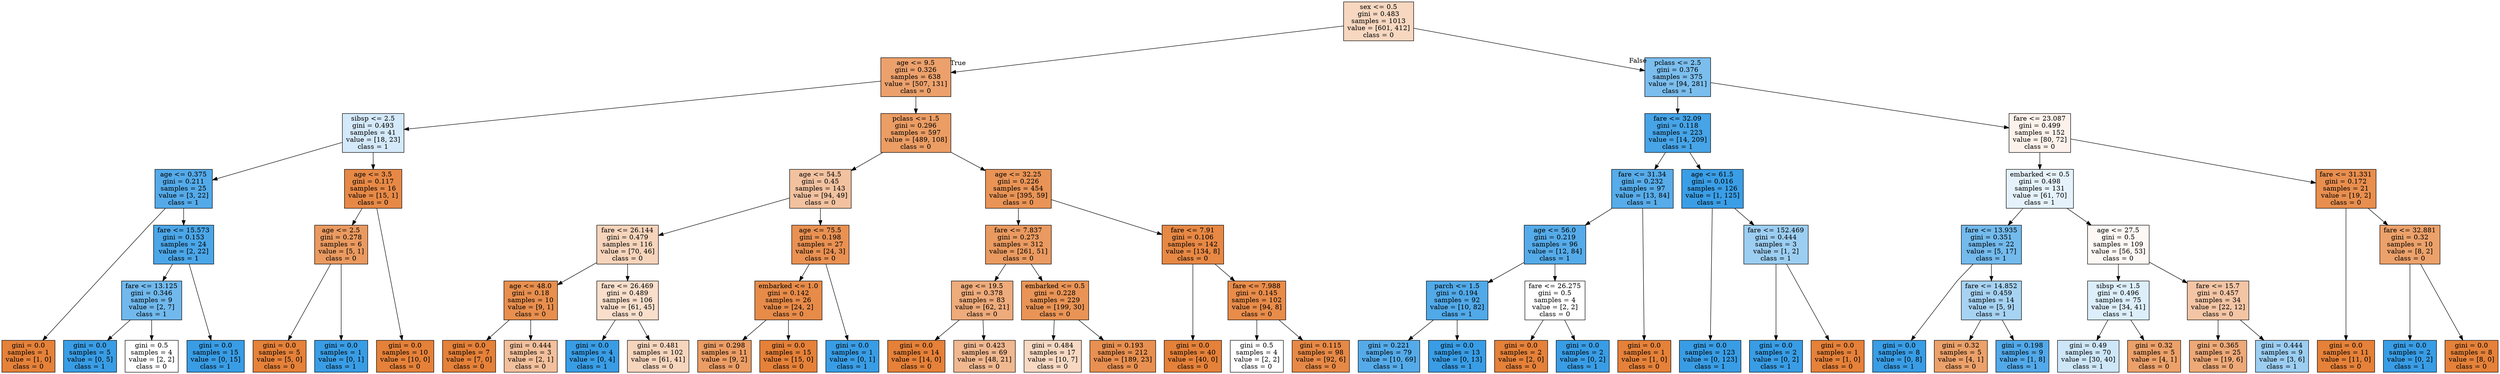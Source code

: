 digraph Tree {
node [shape=box, style="filled", color="black"] ;
graph [ranksep=equally, splines=polyline] ;
0 [label="sex <= 0.5\ngini = 0.483\nsamples = 1013\nvalue = [601, 412]\nclass = 0", fillcolor="#e5813950"] ;
1 [label="age <= 9.5\ngini = 0.326\nsamples = 638\nvalue = [507, 131]\nclass = 0", fillcolor="#e58139bd"] ;
0 -> 1 [labeldistance=2.5, labelangle=45, headlabel="True"] ;
2 [label="sibsp <= 2.5\ngini = 0.493\nsamples = 41\nvalue = [18, 23]\nclass = 1", fillcolor="#399de537"] ;
1 -> 2 ;
3 [label="age <= 0.375\ngini = 0.211\nsamples = 25\nvalue = [3, 22]\nclass = 1", fillcolor="#399de5dc"] ;
2 -> 3 ;
4 [label="gini = 0.0\nsamples = 1\nvalue = [1, 0]\nclass = 0", fillcolor="#e58139ff"] ;
3 -> 4 ;
5 [label="fare <= 15.573\ngini = 0.153\nsamples = 24\nvalue = [2, 22]\nclass = 1", fillcolor="#399de5e8"] ;
3 -> 5 ;
6 [label="fare <= 13.125\ngini = 0.346\nsamples = 9\nvalue = [2, 7]\nclass = 1", fillcolor="#399de5b6"] ;
5 -> 6 ;
7 [label="gini = 0.0\nsamples = 5\nvalue = [0, 5]\nclass = 1", fillcolor="#399de5ff"] ;
6 -> 7 ;
8 [label="gini = 0.5\nsamples = 4\nvalue = [2, 2]\nclass = 0", fillcolor="#e5813900"] ;
6 -> 8 ;
9 [label="gini = 0.0\nsamples = 15\nvalue = [0, 15]\nclass = 1", fillcolor="#399de5ff"] ;
5 -> 9 ;
10 [label="age <= 3.5\ngini = 0.117\nsamples = 16\nvalue = [15, 1]\nclass = 0", fillcolor="#e58139ee"] ;
2 -> 10 ;
11 [label="age <= 2.5\ngini = 0.278\nsamples = 6\nvalue = [5, 1]\nclass = 0", fillcolor="#e58139cc"] ;
10 -> 11 ;
12 [label="gini = 0.0\nsamples = 5\nvalue = [5, 0]\nclass = 0", fillcolor="#e58139ff"] ;
11 -> 12 ;
13 [label="gini = 0.0\nsamples = 1\nvalue = [0, 1]\nclass = 1", fillcolor="#399de5ff"] ;
11 -> 13 ;
14 [label="gini = 0.0\nsamples = 10\nvalue = [10, 0]\nclass = 0", fillcolor="#e58139ff"] ;
10 -> 14 ;
15 [label="pclass <= 1.5\ngini = 0.296\nsamples = 597\nvalue = [489, 108]\nclass = 0", fillcolor="#e58139c7"] ;
1 -> 15 ;
16 [label="age <= 54.5\ngini = 0.45\nsamples = 143\nvalue = [94, 49]\nclass = 0", fillcolor="#e581397a"] ;
15 -> 16 ;
17 [label="fare <= 26.144\ngini = 0.479\nsamples = 116\nvalue = [70, 46]\nclass = 0", fillcolor="#e5813957"] ;
16 -> 17 ;
18 [label="age <= 48.0\ngini = 0.18\nsamples = 10\nvalue = [9, 1]\nclass = 0", fillcolor="#e58139e3"] ;
17 -> 18 ;
19 [label="gini = 0.0\nsamples = 7\nvalue = [7, 0]\nclass = 0", fillcolor="#e58139ff"] ;
18 -> 19 ;
20 [label="gini = 0.444\nsamples = 3\nvalue = [2, 1]\nclass = 0", fillcolor="#e581397f"] ;
18 -> 20 ;
21 [label="fare <= 26.469\ngini = 0.489\nsamples = 106\nvalue = [61, 45]\nclass = 0", fillcolor="#e5813943"] ;
17 -> 21 ;
22 [label="gini = 0.0\nsamples = 4\nvalue = [0, 4]\nclass = 1", fillcolor="#399de5ff"] ;
21 -> 22 ;
23 [label="gini = 0.481\nsamples = 102\nvalue = [61, 41]\nclass = 0", fillcolor="#e5813954"] ;
21 -> 23 ;
24 [label="age <= 75.5\ngini = 0.198\nsamples = 27\nvalue = [24, 3]\nclass = 0", fillcolor="#e58139df"] ;
16 -> 24 ;
25 [label="embarked <= 1.0\ngini = 0.142\nsamples = 26\nvalue = [24, 2]\nclass = 0", fillcolor="#e58139ea"] ;
24 -> 25 ;
26 [label="gini = 0.298\nsamples = 11\nvalue = [9, 2]\nclass = 0", fillcolor="#e58139c6"] ;
25 -> 26 ;
27 [label="gini = 0.0\nsamples = 15\nvalue = [15, 0]\nclass = 0", fillcolor="#e58139ff"] ;
25 -> 27 ;
28 [label="gini = 0.0\nsamples = 1\nvalue = [0, 1]\nclass = 1", fillcolor="#399de5ff"] ;
24 -> 28 ;
29 [label="age <= 32.25\ngini = 0.226\nsamples = 454\nvalue = [395, 59]\nclass = 0", fillcolor="#e58139d9"] ;
15 -> 29 ;
30 [label="fare <= 7.837\ngini = 0.273\nsamples = 312\nvalue = [261, 51]\nclass = 0", fillcolor="#e58139cd"] ;
29 -> 30 ;
31 [label="age <= 19.5\ngini = 0.378\nsamples = 83\nvalue = [62, 21]\nclass = 0", fillcolor="#e58139a9"] ;
30 -> 31 ;
32 [label="gini = 0.0\nsamples = 14\nvalue = [14, 0]\nclass = 0", fillcolor="#e58139ff"] ;
31 -> 32 ;
33 [label="gini = 0.423\nsamples = 69\nvalue = [48, 21]\nclass = 0", fillcolor="#e581398f"] ;
31 -> 33 ;
34 [label="embarked <= 0.5\ngini = 0.228\nsamples = 229\nvalue = [199, 30]\nclass = 0", fillcolor="#e58139d9"] ;
30 -> 34 ;
35 [label="gini = 0.484\nsamples = 17\nvalue = [10, 7]\nclass = 0", fillcolor="#e581394d"] ;
34 -> 35 ;
36 [label="gini = 0.193\nsamples = 212\nvalue = [189, 23]\nclass = 0", fillcolor="#e58139e0"] ;
34 -> 36 ;
37 [label="fare <= 7.91\ngini = 0.106\nsamples = 142\nvalue = [134, 8]\nclass = 0", fillcolor="#e58139f0"] ;
29 -> 37 ;
38 [label="gini = 0.0\nsamples = 40\nvalue = [40, 0]\nclass = 0", fillcolor="#e58139ff"] ;
37 -> 38 ;
39 [label="fare <= 7.988\ngini = 0.145\nsamples = 102\nvalue = [94, 8]\nclass = 0", fillcolor="#e58139e9"] ;
37 -> 39 ;
40 [label="gini = 0.5\nsamples = 4\nvalue = [2, 2]\nclass = 0", fillcolor="#e5813900"] ;
39 -> 40 ;
41 [label="gini = 0.115\nsamples = 98\nvalue = [92, 6]\nclass = 0", fillcolor="#e58139ee"] ;
39 -> 41 ;
42 [label="pclass <= 2.5\ngini = 0.376\nsamples = 375\nvalue = [94, 281]\nclass = 1", fillcolor="#399de5aa"] ;
0 -> 42 [labeldistance=2.5, labelangle=-45, headlabel="False"] ;
43 [label="fare <= 32.09\ngini = 0.118\nsamples = 223\nvalue = [14, 209]\nclass = 1", fillcolor="#399de5ee"] ;
42 -> 43 ;
44 [label="fare <= 31.34\ngini = 0.232\nsamples = 97\nvalue = [13, 84]\nclass = 1", fillcolor="#399de5d8"] ;
43 -> 44 ;
45 [label="age <= 56.0\ngini = 0.219\nsamples = 96\nvalue = [12, 84]\nclass = 1", fillcolor="#399de5db"] ;
44 -> 45 ;
46 [label="parch <= 1.5\ngini = 0.194\nsamples = 92\nvalue = [10, 82]\nclass = 1", fillcolor="#399de5e0"] ;
45 -> 46 ;
47 [label="gini = 0.221\nsamples = 79\nvalue = [10, 69]\nclass = 1", fillcolor="#399de5da"] ;
46 -> 47 ;
48 [label="gini = 0.0\nsamples = 13\nvalue = [0, 13]\nclass = 1", fillcolor="#399de5ff"] ;
46 -> 48 ;
49 [label="fare <= 26.275\ngini = 0.5\nsamples = 4\nvalue = [2, 2]\nclass = 0", fillcolor="#e5813900"] ;
45 -> 49 ;
50 [label="gini = 0.0\nsamples = 2\nvalue = [2, 0]\nclass = 0", fillcolor="#e58139ff"] ;
49 -> 50 ;
51 [label="gini = 0.0\nsamples = 2\nvalue = [0, 2]\nclass = 1", fillcolor="#399de5ff"] ;
49 -> 51 ;
52 [label="gini = 0.0\nsamples = 1\nvalue = [1, 0]\nclass = 0", fillcolor="#e58139ff"] ;
44 -> 52 ;
53 [label="age <= 61.5\ngini = 0.016\nsamples = 126\nvalue = [1, 125]\nclass = 1", fillcolor="#399de5fd"] ;
43 -> 53 ;
54 [label="gini = 0.0\nsamples = 123\nvalue = [0, 123]\nclass = 1", fillcolor="#399de5ff"] ;
53 -> 54 ;
55 [label="fare <= 152.469\ngini = 0.444\nsamples = 3\nvalue = [1, 2]\nclass = 1", fillcolor="#399de57f"] ;
53 -> 55 ;
56 [label="gini = 0.0\nsamples = 2\nvalue = [0, 2]\nclass = 1", fillcolor="#399de5ff"] ;
55 -> 56 ;
57 [label="gini = 0.0\nsamples = 1\nvalue = [1, 0]\nclass = 0", fillcolor="#e58139ff"] ;
55 -> 57 ;
58 [label="fare <= 23.087\ngini = 0.499\nsamples = 152\nvalue = [80, 72]\nclass = 0", fillcolor="#e5813919"] ;
42 -> 58 ;
59 [label="embarked <= 0.5\ngini = 0.498\nsamples = 131\nvalue = [61, 70]\nclass = 1", fillcolor="#399de521"] ;
58 -> 59 ;
60 [label="fare <= 13.935\ngini = 0.351\nsamples = 22\nvalue = [5, 17]\nclass = 1", fillcolor="#399de5b4"] ;
59 -> 60 ;
61 [label="gini = 0.0\nsamples = 8\nvalue = [0, 8]\nclass = 1", fillcolor="#399de5ff"] ;
60 -> 61 ;
62 [label="fare <= 14.852\ngini = 0.459\nsamples = 14\nvalue = [5, 9]\nclass = 1", fillcolor="#399de571"] ;
60 -> 62 ;
63 [label="gini = 0.32\nsamples = 5\nvalue = [4, 1]\nclass = 0", fillcolor="#e58139bf"] ;
62 -> 63 ;
64 [label="gini = 0.198\nsamples = 9\nvalue = [1, 8]\nclass = 1", fillcolor="#399de5df"] ;
62 -> 64 ;
65 [label="age <= 27.5\ngini = 0.5\nsamples = 109\nvalue = [56, 53]\nclass = 0", fillcolor="#e581390e"] ;
59 -> 65 ;
66 [label="sibsp <= 1.5\ngini = 0.496\nsamples = 75\nvalue = [34, 41]\nclass = 1", fillcolor="#399de52c"] ;
65 -> 66 ;
67 [label="gini = 0.49\nsamples = 70\nvalue = [30, 40]\nclass = 1", fillcolor="#399de540"] ;
66 -> 67 ;
68 [label="gini = 0.32\nsamples = 5\nvalue = [4, 1]\nclass = 0", fillcolor="#e58139bf"] ;
66 -> 68 ;
69 [label="fare <= 15.7\ngini = 0.457\nsamples = 34\nvalue = [22, 12]\nclass = 0", fillcolor="#e5813974"] ;
65 -> 69 ;
70 [label="gini = 0.365\nsamples = 25\nvalue = [19, 6]\nclass = 0", fillcolor="#e58139ae"] ;
69 -> 70 ;
71 [label="gini = 0.444\nsamples = 9\nvalue = [3, 6]\nclass = 1", fillcolor="#399de57f"] ;
69 -> 71 ;
72 [label="fare <= 31.331\ngini = 0.172\nsamples = 21\nvalue = [19, 2]\nclass = 0", fillcolor="#e58139e4"] ;
58 -> 72 ;
73 [label="gini = 0.0\nsamples = 11\nvalue = [11, 0]\nclass = 0", fillcolor="#e58139ff"] ;
72 -> 73 ;
74 [label="fare <= 32.881\ngini = 0.32\nsamples = 10\nvalue = [8, 2]\nclass = 0", fillcolor="#e58139bf"] ;
72 -> 74 ;
75 [label="gini = 0.0\nsamples = 2\nvalue = [0, 2]\nclass = 1", fillcolor="#399de5ff"] ;
74 -> 75 ;
76 [label="gini = 0.0\nsamples = 8\nvalue = [8, 0]\nclass = 0", fillcolor="#e58139ff"] ;
74 -> 76 ;
{rank=same ; 0} ;
{rank=same ; 1; 42} ;
{rank=same ; 2; 15; 43; 58} ;
{rank=same ; 3; 10; 16; 29; 44; 53; 59; 72} ;
{rank=same ; 5; 11; 17; 24; 30; 37; 45; 55; 60; 65; 74} ;
{rank=same ; 6; 18; 21; 25; 31; 34; 39; 46; 49; 62; 66; 69} ;
{rank=same ; 4; 7; 8; 9; 12; 13; 14; 19; 20; 22; 23; 26; 27; 28; 32; 33; 35; 36; 38; 40; 41; 47; 48; 50; 51; 52; 54; 56; 57; 61; 63; 64; 67; 68; 70; 71; 73; 75; 76} ;
}